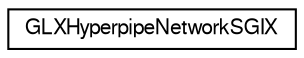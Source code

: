 digraph "Graphical Class Hierarchy"
{
  edge [fontname="FreeSans",fontsize="10",labelfontname="FreeSans",labelfontsize="10"];
  node [fontname="FreeSans",fontsize="10",shape=record];
  rankdir="LR";
  Node1 [label="GLXHyperpipeNetworkSGIX",height=0.2,width=0.4,color="black", fillcolor="white", style="filled",URL="$d7/d72/struct_g_l_x_hyperpipe_network_s_g_i_x.html"];
}
